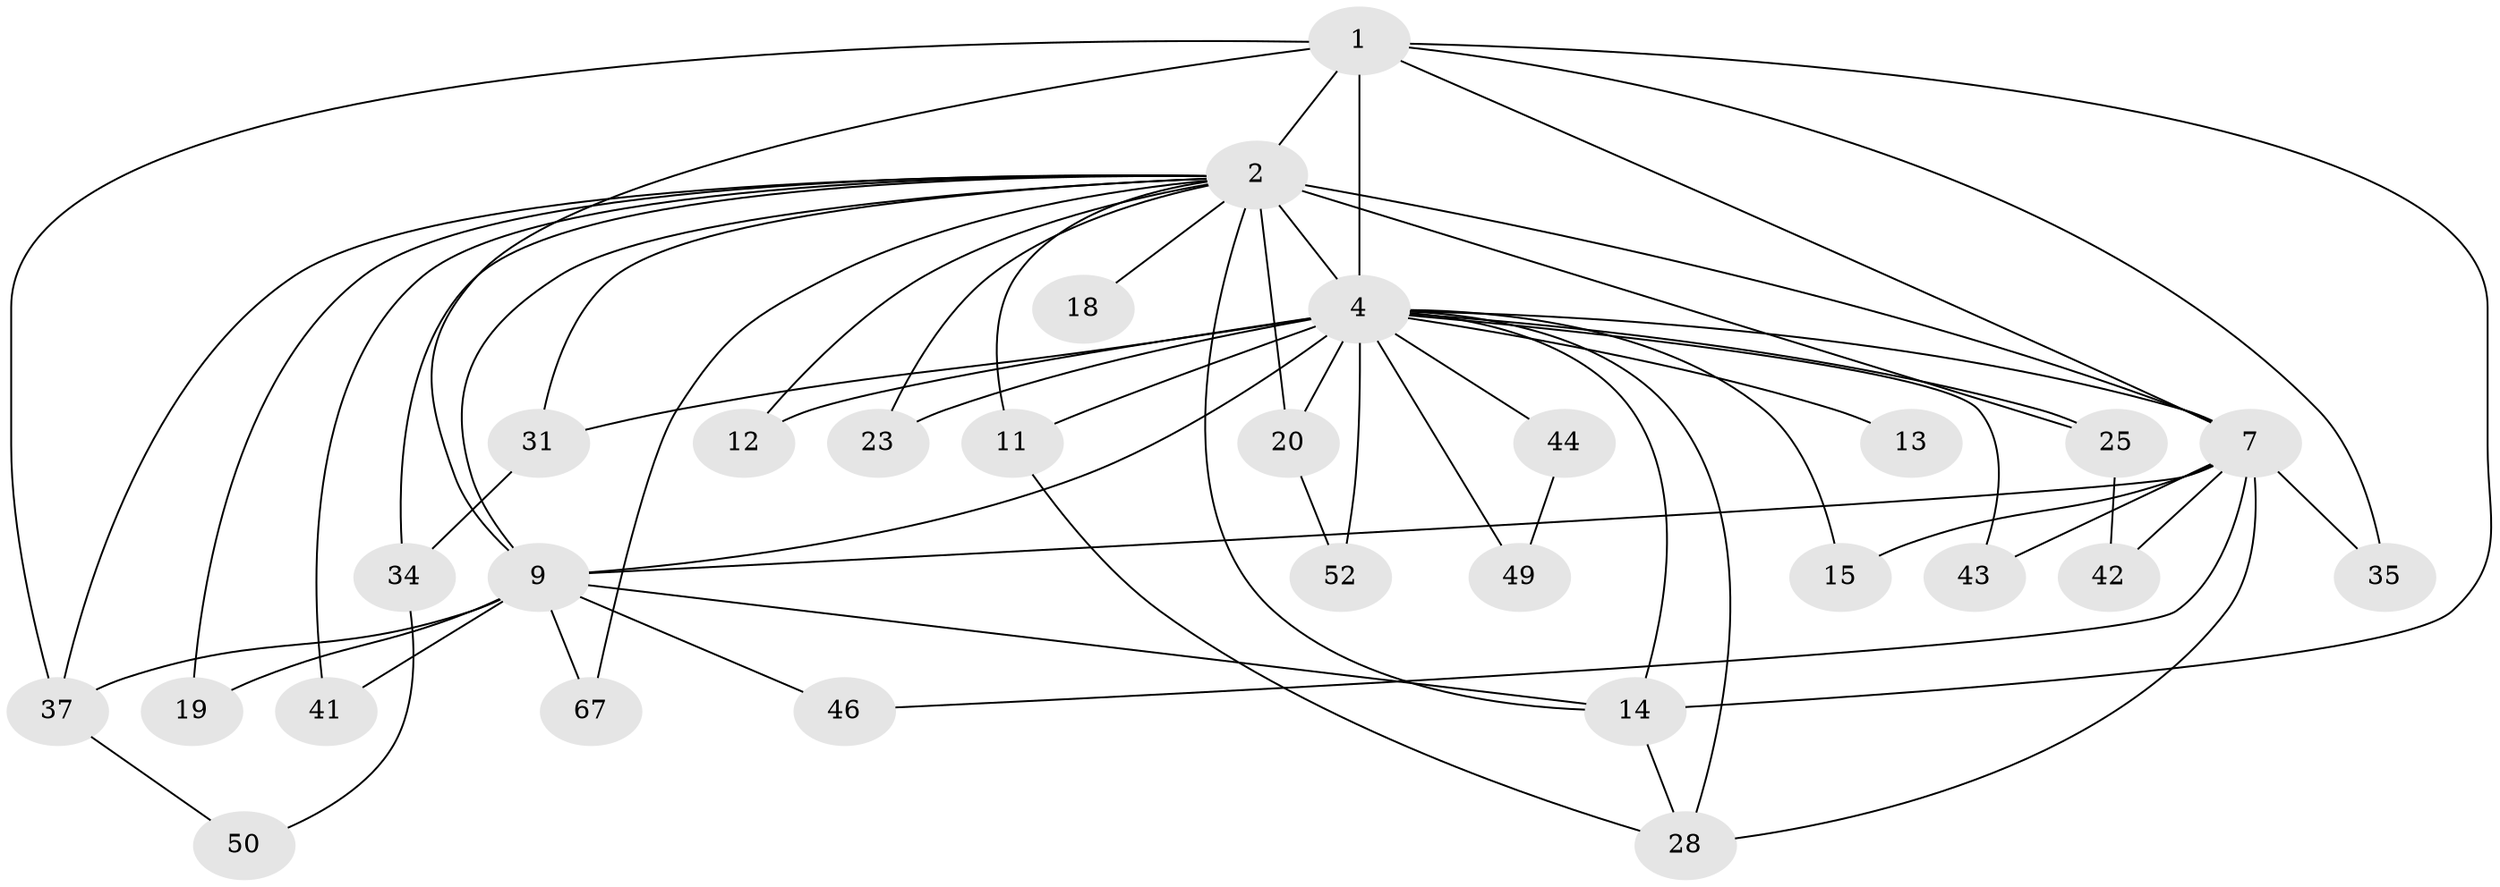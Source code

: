 // original degree distribution, {16: 0.0273972602739726, 21: 0.0410958904109589, 12: 0.0136986301369863, 20: 0.0136986301369863, 17: 0.0136986301369863, 18: 0.0136986301369863, 24: 0.0136986301369863, 4: 0.0958904109589041, 2: 0.547945205479452, 3: 0.2191780821917808}
// Generated by graph-tools (version 1.1) at 2025/17/03/04/25 18:17:49]
// undirected, 29 vertices, 60 edges
graph export_dot {
graph [start="1"]
  node [color=gray90,style=filled];
  1 [super="+45"];
  2 [super="+3+53+61+6+24+21+36"];
  4 [super="+8+27+10+47+5"];
  7;
  9;
  11 [super="+16"];
  12;
  13;
  14 [super="+51"];
  15;
  18;
  19;
  20;
  23;
  25 [super="+73"];
  28 [super="+29"];
  31;
  34;
  35;
  37 [super="+55"];
  41;
  42;
  43;
  44;
  46;
  49;
  50;
  52;
  67;
  1 -- 2 [weight=3];
  1 -- 4 [weight=8];
  1 -- 7;
  1 -- 9;
  1 -- 14;
  1 -- 35;
  1 -- 37;
  2 -- 4 [weight=21];
  2 -- 7 [weight=3];
  2 -- 9 [weight=4];
  2 -- 67;
  2 -- 11 [weight=3];
  2 -- 18;
  2 -- 20;
  2 -- 25;
  2 -- 34;
  2 -- 31;
  2 -- 12;
  2 -- 14;
  2 -- 19;
  2 -- 23 [weight=2];
  2 -- 37;
  2 -- 41;
  4 -- 7 [weight=6];
  4 -- 9 [weight=6];
  4 -- 43 [weight=2];
  4 -- 11;
  4 -- 13;
  4 -- 28;
  4 -- 14;
  4 -- 44 [weight=2];
  4 -- 49;
  4 -- 23;
  4 -- 25;
  4 -- 31;
  4 -- 12;
  4 -- 15;
  4 -- 20;
  4 -- 52;
  7 -- 9;
  7 -- 15;
  7 -- 35;
  7 -- 42;
  7 -- 43;
  7 -- 46;
  7 -- 28;
  9 -- 14;
  9 -- 19;
  9 -- 41;
  9 -- 46;
  9 -- 67;
  9 -- 37;
  11 -- 28;
  14 -- 28;
  20 -- 52;
  25 -- 42;
  31 -- 34;
  34 -- 50;
  37 -- 50;
  44 -- 49;
}
